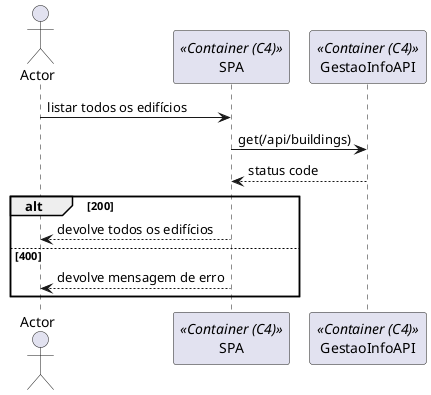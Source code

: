 @startuml

actor Actor as Actor
participant "SPA" as Container <<Container (C4)>>
participant "GestaoInfoAPI" as API <<Container (C4)>>

Actor -> Container:  listar todos os edifícios
Container -> API: get(/api/buildings)

API --> Container: status code
alt 200
    Container --> Actor: devolve todos os edifícios
else 400 
    Container --> Actor: devolve mensagem de erro
end

@enduml
